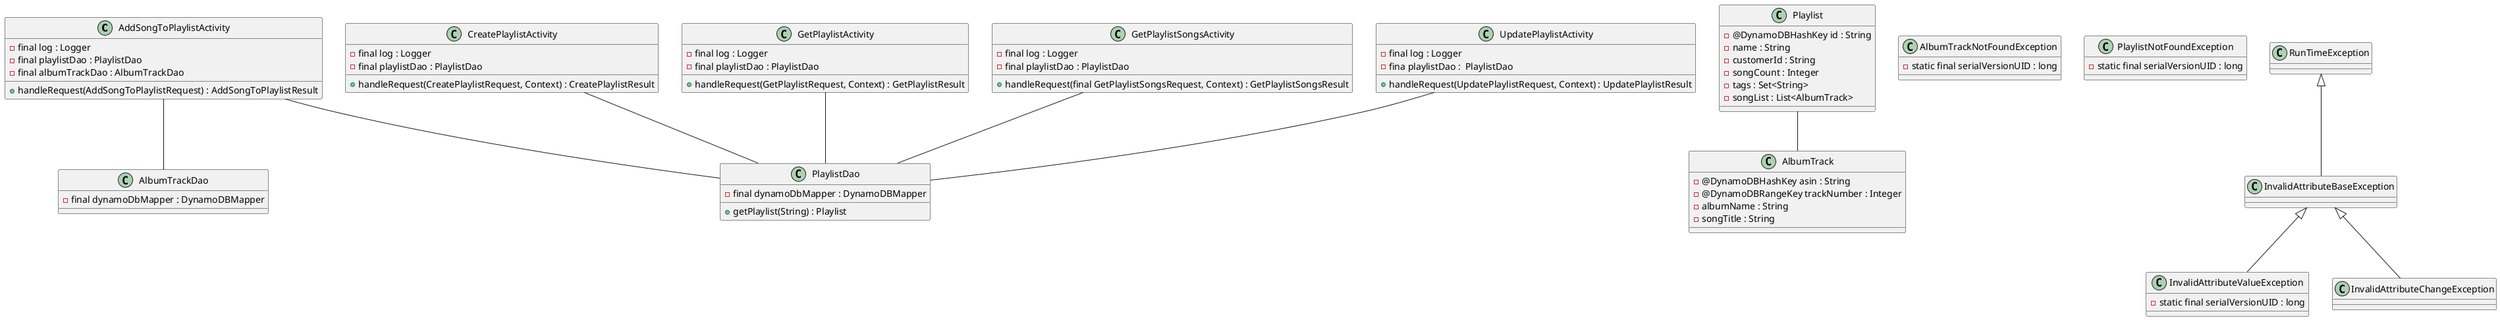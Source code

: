 
@startuml

class AddSongToPlaylistActivity {
 -final log : Logger
 -final playlistDao : PlaylistDao
 -final albumTrackDao : AlbumTrackDao
 +handleRequest(AddSongToPlaylistRequest) : AddSongToPlaylistResult
}

class CreatePlaylistActivity {
 -final log : Logger
 -final playlistDao : PlaylistDao
 +handleRequest(CreatePlaylistRequest, Context) : CreatePlaylistResult
}

class GetPlaylistActivity {
 -final log : Logger
 -final playlistDao : PlaylistDao
 +handleRequest(GetPlaylistRequest, Context) : GetPlaylistResult
}

class GetPlaylistSongsActivity {
 -final log : Logger
 -final playlistDao : PlaylistDao
 +handleRequest(final GetPlaylistSongsRequest, Context) : GetPlaylistSongsResult
}

class UpdatePlaylistActivity {
 -final log : Logger
 -fina playlistDao :  PlaylistDao
 +handleRequest(UpdatePlaylistRequest, Context) : UpdatePlaylistResult
}

class AlbumTrack {
 -@DynamoDBHashKey asin : String
 -@DynamoDBRangeKey trackNumber : Integer
 -albumName : String
 -songTitle : String
}

class Playlist {
 -@DynamoDBHashKey id : String
 -name : String
 -customerId : String
 -songCount : Integer
 -tags : Set<String>
 -songList : List<AlbumTrack>
}

class AlbumTrackDao {
 -final dynamoDbMapper : DynamoDBMapper
}

class PlaylistDao {
 -final dynamoDbMapper : DynamoDBMapper
 +getPlaylist(String) : Playlist
}

class AlbumTrackNotFoundException {
 -static final serialVersionUID : long
}

class PlaylistNotFoundException {
 - static final serialVersionUID : long
}

class InvalidAttributeValueException {
 -static final serialVersionUID : long
}

class InvalidAttributeChangeException {

}

class InvalidAttributeBaseException {

}

class RunTimeException {

}

Playlist -- AlbumTrack
AddSongToPlaylistActivity -- AlbumTrackDao
CreatePlaylistActivity -- PlaylistDao
AddSongToPlaylistActivity -- PlaylistDao
GetPlaylistActivity -- PlaylistDao
GetPlaylistSongsActivity -- PlaylistDao
UpdatePlaylistActivity -- PlaylistDao

RunTimeException <|-- InvalidAttributeBaseException
InvalidAttributeBaseException <|-- InvalidAttributeChangeException
InvalidAttributeBaseException <|-- InvalidAttributeValueException

@enduml

class AddSongToPlaylistActivityProvider {

}

class CreatePlaylistActivityProvider {

}

class GetPlaylistActivityProvider {

}

class GetPlaylistSongsActivityProvider {

}

class UpdatePlaylistActivityProvider {

}

class AddSongToPlaylistRequest {

}

class CreatePlaylistRequest {

}

class GetPlaylistRequest {

}

class GetPlaylistResult {

}

class getPlaylistSongsResult {

}

class UpdatePlaylistResult {

}

class PlaylistModel {

}

class SongModel {

}

class SongOrder {

}

class MusicPLaylistServiceUtils {

}